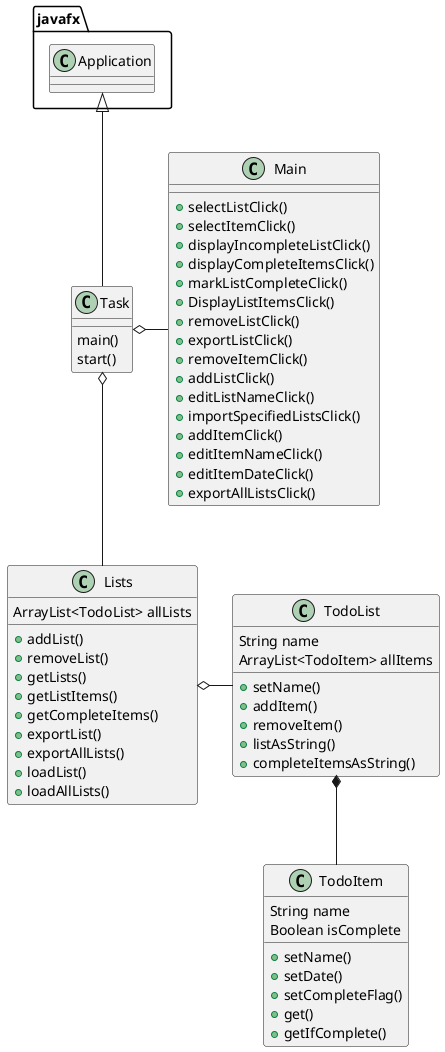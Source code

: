 @startuml
'https://plantuml.com/class-diagram

class Task{
    main()
    start()
}

class Main{
    +selectListClick()
    +selectItemClick()
    +displayIncompleteListClick()
    +displayCompleteItemsClick()
    +markListCompleteClick()
    +DisplayListItemsClick()
    +removeListClick()
    +exportListClick()
    +removeItemClick()
    +addListClick()
    +editListNameClick()
    +importSpecifiedListsClick()
    +addItemClick()
    +editItemNameClick()
    +editItemDateClick()
    +exportAllListsClick()
}

class Lists{
    ArrayList<TodoList> allLists

    +addList()
    +removeList()
    +getLists()
    +getListItems()
    +getCompleteItems()
    +exportList()
    +exportAllLists()
    +loadList()
    +loadAllLists()
}

class TodoList{
    String name
    ArrayList<TodoItem> allItems

    +setName()
    +addItem()
    +removeItem()
    +listAsString()
    +completeItemsAsString()
}

class TodoItem{
    String name
    Boolean isComplete

    +setName()
    +setDate()
    +setCompleteFlag()
    +get()
    +getIfComplete()
}

javafx.Application <|-- Task
Task o-- Lists
Task o- Main
TodoList *-- TodoItem
Lists o- TodoList
@enduml